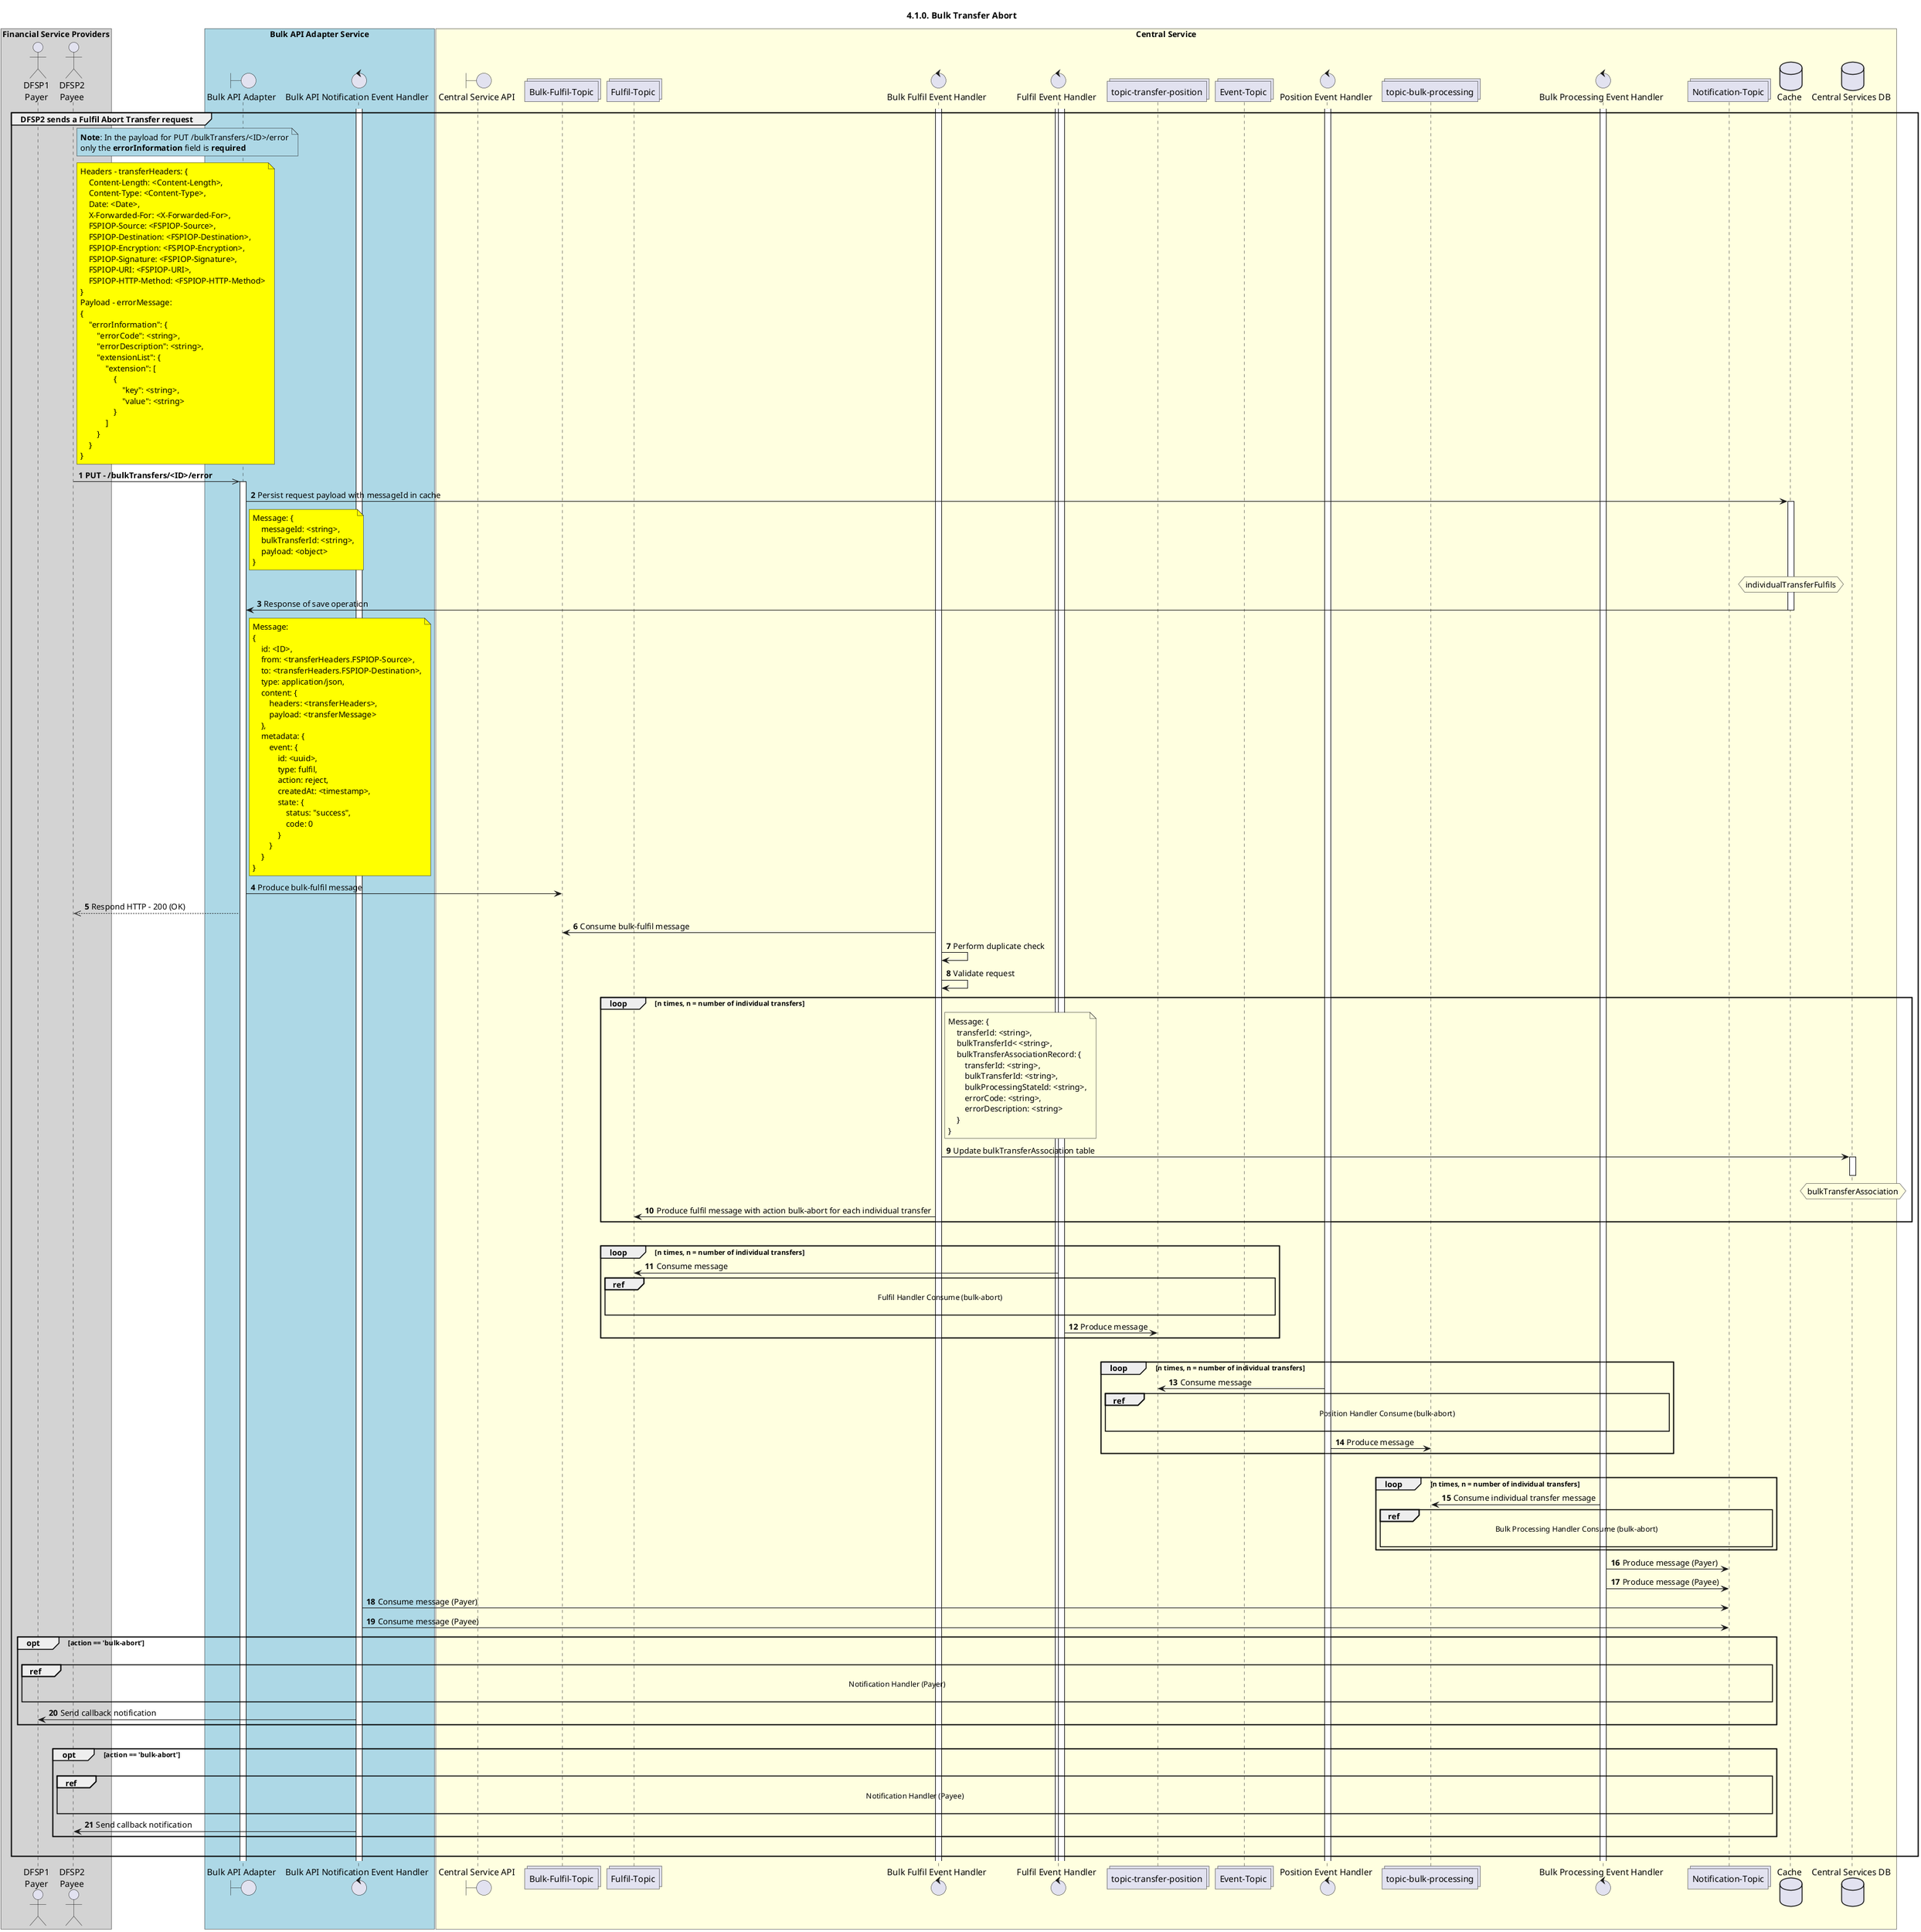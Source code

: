 /'*****
 License
 --------------
 Copyright © 2017 Bill & Melinda Gates Foundation
 The Mojaloop files are made available by the Bill & Melinda Gates Foundation under the Apache License, Version 2.0 (the "License") and you may not use these files except in compliance with the License. You may obtain a copy of the License at
 http://www.apache.org/licenses/LICENSE-2.0
 Unless required by applicable law or agreed to in writing, the Mojaloop files are distributed on an "AS IS" BASIS, WITHOUT WARRANTIES OR CONDITIONS OF ANY KIND, either express or implied. See the License for the specific language governing permissions and limitations under the License.
 Contributors
 --------------
 This is the official list of the Mojaloop project contributors for this file.
 Names of the original copyright holders (individuals or organizations)
 should be listed with a '*' in the first column. People who have
 contributed from an organization can be listed under the organization
 that actually holds the copyright for their contributions (see the
 Gates Foundation organization for an example). Those individuals should have
 their names indented and be marked with a '-'. Email address can be added
 optionally within square brackets <email>.
 * Gates Foundation
 - Name Surname <name.surname@gatesfoundation.com>

 * Steven Oderayi <steven.oderayi@modusbox.com>
 --------------
 ******'/

@startuml
' declare title
title 4.1.0. Bulk Transfer Abort

autonumber

' Actor Keys:
'   boundary - APIs/Interfaces, etc
'   collections - Kafka Topics
'   control - Kafka Consumers
'   entity - Database Access Objects
'   database - Database Persistance Store

' declare actors
actor "DFSP1\nPayer" as DFSP1
actor "DFSP2\nPayee" as DFSP2
boundary "Bulk API Adapter" as BULKAPI
control "Bulk API Notification Event Handler" as NOTIFY_HANDLER
boundary "Central Service API" as CSAPI
collections "Bulk-Fulfil-Topic" as TOPIC_BULK_FULFIL
collections "Fulfil-Topic" as TOPIC_FULFIL
control "Bulk Fulfil Event Handler" as BULK_FULFIL_HANDLER
control "Fulfil Event Handler" as FULFIL_HANDLER
collections "topic-transfer-position" as TOPIC_POSITION
control "Position Event Handler" as POS_HANDLER
collections "topic-bulk-processing" as TOPIC_BULK_PROCESSING
control "Bulk Processing Event Handler" as BULK_PROCESSING_HANDLER
collections "Event-Topic" as TOPIC_EVENTS
collections "Notification-Topic" as TOPIC_NOTIFICATIONS
database "Cache" as CACHE
database "Central Services DB" as DB

box "Financial Service Providers" #lightGray
	participant DFSP1
	participant DFSP2
end box

box "Bulk API Adapter Service" #LightBlue
	participant BULKAPI
	participant NOTIFY_HANDLER
end box

box "Central Service" #LightYellow
    participant CSAPI
    participant TOPIC_BULK_FULFIL
	participant TOPIC_FULFIL
    participant BULK_FULFIL_HANDLER
    participant FULFIL_HANDLER
    participant TOPIC_POSITION
    participant TOPIC_EVENTS
    participant POS_HANDLER
    participant TOPIC_BULK_PROCESSING
    participant BULK_PROCESSING_HANDLER
    participant TOPIC_NOTIFICATIONS
    participant CACHE
    participant DB
end box

' start flow
activate NOTIFY_HANDLER
activate BULK_FULFIL_HANDLER
activate FULFIL_HANDLER
activate FULFIL_HANDLER
activate BULK_PROCESSING_HANDLER
activate POS_HANDLER

group DFSP2 sends a Fulfil Abort Transfer request
    note right of DFSP2 #lightblue
        **Note**: In the payload for PUT /bulkTransfers/<ID>/error
        only the **errorInformation** field is **required**
    end note
    note right of DFSP2 #yellow
        Headers - transferHeaders: {
            Content-Length: <Content-Length>,
            Content-Type: <Content-Type>,
            Date: <Date>,
            X-Forwarded-For: <X-Forwarded-For>,
            FSPIOP-Source: <FSPIOP-Source>,
            FSPIOP-Destination: <FSPIOP-Destination>,
            FSPIOP-Encryption: <FSPIOP-Encryption>,
            FSPIOP-Signature: <FSPIOP-Signature>,
            FSPIOP-URI: <FSPIOP-URI>,
            FSPIOP-HTTP-Method: <FSPIOP-HTTP-Method>
        }
        Payload - errorMessage:
        {
            "errorInformation": {
                "errorCode": <string>,
                "errorDescription": <string>,
                "extensionList": {
                    "extension": [
                        {
                            "key": <string>,
                            "value": <string>
                        }
                    ]
                }
            }
        }
    end note
    DFSP2 ->> BULKAPI: **PUT - /bulkTransfers/<ID>/error**
    activate BULKAPI
    
    BULKAPI -> CACHE: Persist request payload with messageId in cache
    activate CACHE
    note right of BULKAPI #yellow
        Message: {
            messageId: <string>,
            bulkTransferId: <string>,
            payload: <object>
        }
    end note
    hnote over CACHE #lightyellow
        individualTransferFulfils
    end hnote
    BULKAPI <- CACHE: Response of save operation
    deactivate CACHE
    note right of BULKAPI #yellow
        Message:
        {
            id: <ID>,
            from: <transferHeaders.FSPIOP-Source>,
            to: <transferHeaders.FSPIOP-Destination>,
            type: application/json,
            content: {
                headers: <transferHeaders>,
                payload: <transferMessage>
            },
            metadata: {
                event: {
                    id: <uuid>,
                    type: fulfil,
                    action: reject,
                    createdAt: <timestamp>,
                    state: {
                        status: "success",
                        code: 0
                    }
                }
            }
        }
    end note
    BULKAPI -> TOPIC_BULK_FULFIL: Produce bulk-fulfil message
    BULKAPI -->> DFSP2: Respond HTTP - 200 (OK)
    TOPIC_BULK_FULFIL <- BULK_FULFIL_HANDLER: Consume bulk-fulfil message
    BULK_FULFIL_HANDLER -> BULK_FULFIL_HANDLER: Perform duplicate check
    BULK_FULFIL_HANDLER -> BULK_FULFIL_HANDLER: Validate request
    loop n times, n = number of individual transfers
        note right of BULK_FULFIL_HANDLER
            Message: {
                transferId: <string>,
                bulkTransferId< <string>,
                bulkTransferAssociationRecord: {
                    transferId: <string>,
                    bulkTransferId: <string>,
                    bulkProcessingStateId: <string>,
                    errorCode: <string>,
                    errorDescription: <string>
                }
            }
        end note
        BULK_FULFIL_HANDLER -> DB: Update bulkTransferAssociation table
        activate DB
            hnote over DB #lightyellow
                bulkTransferAssociation
            end hnote
        deactivate DB
        BULK_FULFIL_HANDLER -> TOPIC_FULFIL: Produce fulfil message with action bulk-abort for each individual transfer
    end
    |||
    loop n times, n = number of individual transfers
        TOPIC_FULFIL <- FULFIL_HANDLER: Consume message
        ref over TOPIC_FULFIL, TOPIC_EVENTS: Fulfil Handler Consume (bulk-abort)\n
        FULFIL_HANDLER -> TOPIC_POSITION: Produce message
    end
    |||
    loop n times, n = number of individual transfers
        TOPIC_POSITION <- POS_HANDLER: Consume message
        ref over TOPIC_POSITION, BULK_PROCESSING_HANDLER: Position Handler Consume (bulk-abort)\n
        POS_HANDLER -> TOPIC_BULK_PROCESSING: Produce message
    end
    |||
    loop n times, n = number of individual transfers
        TOPIC_BULK_PROCESSING <- BULK_PROCESSING_HANDLER: Consume individual transfer message
        ref over TOPIC_BULK_PROCESSING, TOPIC_NOTIFICATIONS: Bulk Processing Handler Consume (bulk-abort)\n
    end
    BULK_PROCESSING_HANDLER -> TOPIC_NOTIFICATIONS: Produce message (Payer)
    BULK_PROCESSING_HANDLER -> TOPIC_NOTIFICATIONS: Produce message (Payee)
    TOPIC_NOTIFICATIONS <- NOTIFY_HANDLER: Consume message (Payer)
    TOPIC_NOTIFICATIONS <- NOTIFY_HANDLER: Consume message (Payee)
    opt action == 'bulk-abort'
        |||
        ref over DFSP1, TOPIC_NOTIFICATIONS: Notification Handler (Payer)\n
        NOTIFY_HANDLER -> DFSP1: Send callback notification
    end
    |||
    opt action == 'bulk-abort'
        |||
        ref over DFSP2, TOPIC_NOTIFICATIONS: Notification Handler (Payee)\n
        NOTIFY_HANDLER -> DFSP2: Send callback notification
    end
    |||
end
activate POS_HANDLER
activate FULFIL_HANDLER
activate FULFIL_HANDLER
activate NOTIFY_HANDLER
@enduml

